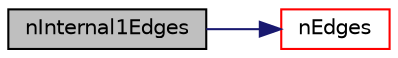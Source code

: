 digraph "nInternal1Edges"
{
  bgcolor="transparent";
  edge [fontname="Helvetica",fontsize="10",labelfontname="Helvetica",labelfontsize="10"];
  node [fontname="Helvetica",fontsize="10",shape=record];
  rankdir="LR";
  Node20766 [label="nInternal1Edges",height=0.2,width=0.4,color="black", fillcolor="grey75", style="filled", fontcolor="black"];
  Node20766 -> Node20767 [color="midnightblue",fontsize="10",style="solid",fontname="Helvetica"];
  Node20767 [label="nEdges",height=0.2,width=0.4,color="red",URL="$a28685.html#a086513bcff1a3f1684e1a3879dd90deb"];
}
